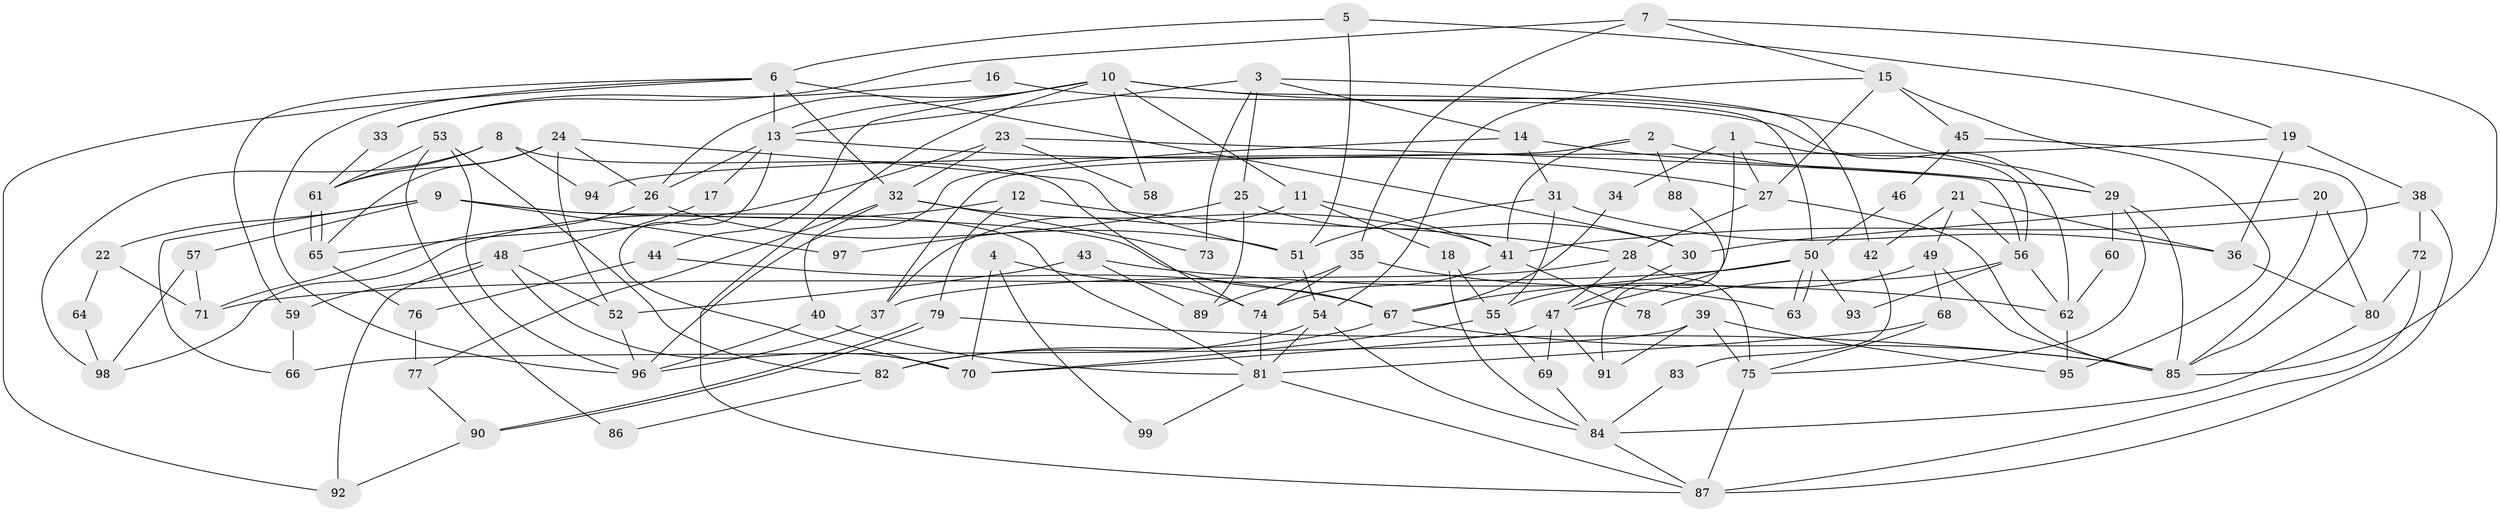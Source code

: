 // Generated by graph-tools (version 1.1) at 2025/02/03/09/25 03:02:14]
// undirected, 99 vertices, 198 edges
graph export_dot {
graph [start="1"]
  node [color=gray90,style=filled];
  1;
  2;
  3;
  4;
  5;
  6;
  7;
  8;
  9;
  10;
  11;
  12;
  13;
  14;
  15;
  16;
  17;
  18;
  19;
  20;
  21;
  22;
  23;
  24;
  25;
  26;
  27;
  28;
  29;
  30;
  31;
  32;
  33;
  34;
  35;
  36;
  37;
  38;
  39;
  40;
  41;
  42;
  43;
  44;
  45;
  46;
  47;
  48;
  49;
  50;
  51;
  52;
  53;
  54;
  55;
  56;
  57;
  58;
  59;
  60;
  61;
  62;
  63;
  64;
  65;
  66;
  67;
  68;
  69;
  70;
  71;
  72;
  73;
  74;
  75;
  76;
  77;
  78;
  79;
  80;
  81;
  82;
  83;
  84;
  85;
  86;
  87;
  88;
  89;
  90;
  91;
  92;
  93;
  94;
  95;
  96;
  97;
  98;
  99;
  1 -- 47;
  1 -- 56;
  1 -- 27;
  1 -- 34;
  2 -- 41;
  2 -- 29;
  2 -- 37;
  2 -- 88;
  3 -- 13;
  3 -- 14;
  3 -- 25;
  3 -- 42;
  3 -- 73;
  4 -- 70;
  4 -- 74;
  4 -- 99;
  5 -- 6;
  5 -- 51;
  5 -- 19;
  6 -- 96;
  6 -- 13;
  6 -- 30;
  6 -- 32;
  6 -- 59;
  6 -- 92;
  7 -- 15;
  7 -- 85;
  7 -- 33;
  7 -- 35;
  8 -- 74;
  8 -- 61;
  8 -- 94;
  8 -- 98;
  9 -- 67;
  9 -- 81;
  9 -- 22;
  9 -- 57;
  9 -- 66;
  9 -- 97;
  10 -- 29;
  10 -- 50;
  10 -- 11;
  10 -- 13;
  10 -- 26;
  10 -- 44;
  10 -- 58;
  10 -- 87;
  11 -- 41;
  11 -- 18;
  11 -- 37;
  12 -- 28;
  12 -- 98;
  12 -- 79;
  13 -- 27;
  13 -- 17;
  13 -- 26;
  13 -- 70;
  14 -- 96;
  14 -- 29;
  14 -- 31;
  15 -- 27;
  15 -- 54;
  15 -- 45;
  15 -- 95;
  16 -- 62;
  16 -- 33;
  17 -- 48;
  18 -- 84;
  18 -- 55;
  19 -- 36;
  19 -- 38;
  19 -- 94;
  20 -- 30;
  20 -- 85;
  20 -- 80;
  21 -- 49;
  21 -- 36;
  21 -- 42;
  21 -- 56;
  22 -- 71;
  22 -- 64;
  23 -- 65;
  23 -- 32;
  23 -- 56;
  23 -- 58;
  24 -- 51;
  24 -- 26;
  24 -- 52;
  24 -- 61;
  24 -- 65;
  25 -- 30;
  25 -- 89;
  25 -- 97;
  26 -- 51;
  26 -- 71;
  27 -- 28;
  27 -- 85;
  28 -- 75;
  28 -- 37;
  28 -- 47;
  29 -- 75;
  29 -- 85;
  29 -- 60;
  30 -- 47;
  31 -- 55;
  31 -- 36;
  31 -- 51;
  32 -- 40;
  32 -- 41;
  32 -- 73;
  32 -- 77;
  33 -- 61;
  34 -- 67;
  35 -- 74;
  35 -- 63;
  35 -- 89;
  36 -- 80;
  37 -- 96;
  38 -- 87;
  38 -- 41;
  38 -- 72;
  39 -- 66;
  39 -- 95;
  39 -- 75;
  39 -- 91;
  40 -- 81;
  40 -- 96;
  41 -- 74;
  41 -- 78;
  42 -- 83;
  43 -- 52;
  43 -- 89;
  43 -- 62;
  44 -- 76;
  44 -- 67;
  45 -- 85;
  45 -- 46;
  46 -- 50;
  47 -- 70;
  47 -- 69;
  47 -- 91;
  48 -- 70;
  48 -- 52;
  48 -- 59;
  48 -- 92;
  49 -- 85;
  49 -- 68;
  49 -- 55;
  50 -- 67;
  50 -- 63;
  50 -- 63;
  50 -- 71;
  50 -- 93;
  51 -- 54;
  52 -- 96;
  53 -- 82;
  53 -- 61;
  53 -- 86;
  53 -- 96;
  54 -- 84;
  54 -- 81;
  54 -- 82;
  55 -- 69;
  55 -- 70;
  56 -- 62;
  56 -- 78;
  56 -- 93;
  57 -- 71;
  57 -- 98;
  59 -- 66;
  60 -- 62;
  61 -- 65;
  61 -- 65;
  62 -- 95;
  64 -- 98;
  65 -- 76;
  67 -- 85;
  67 -- 82;
  68 -- 81;
  68 -- 75;
  69 -- 84;
  72 -- 80;
  72 -- 87;
  74 -- 81;
  75 -- 87;
  76 -- 77;
  77 -- 90;
  79 -- 90;
  79 -- 90;
  79 -- 85;
  80 -- 84;
  81 -- 87;
  81 -- 99;
  82 -- 86;
  83 -- 84;
  84 -- 87;
  88 -- 91;
  90 -- 92;
}
